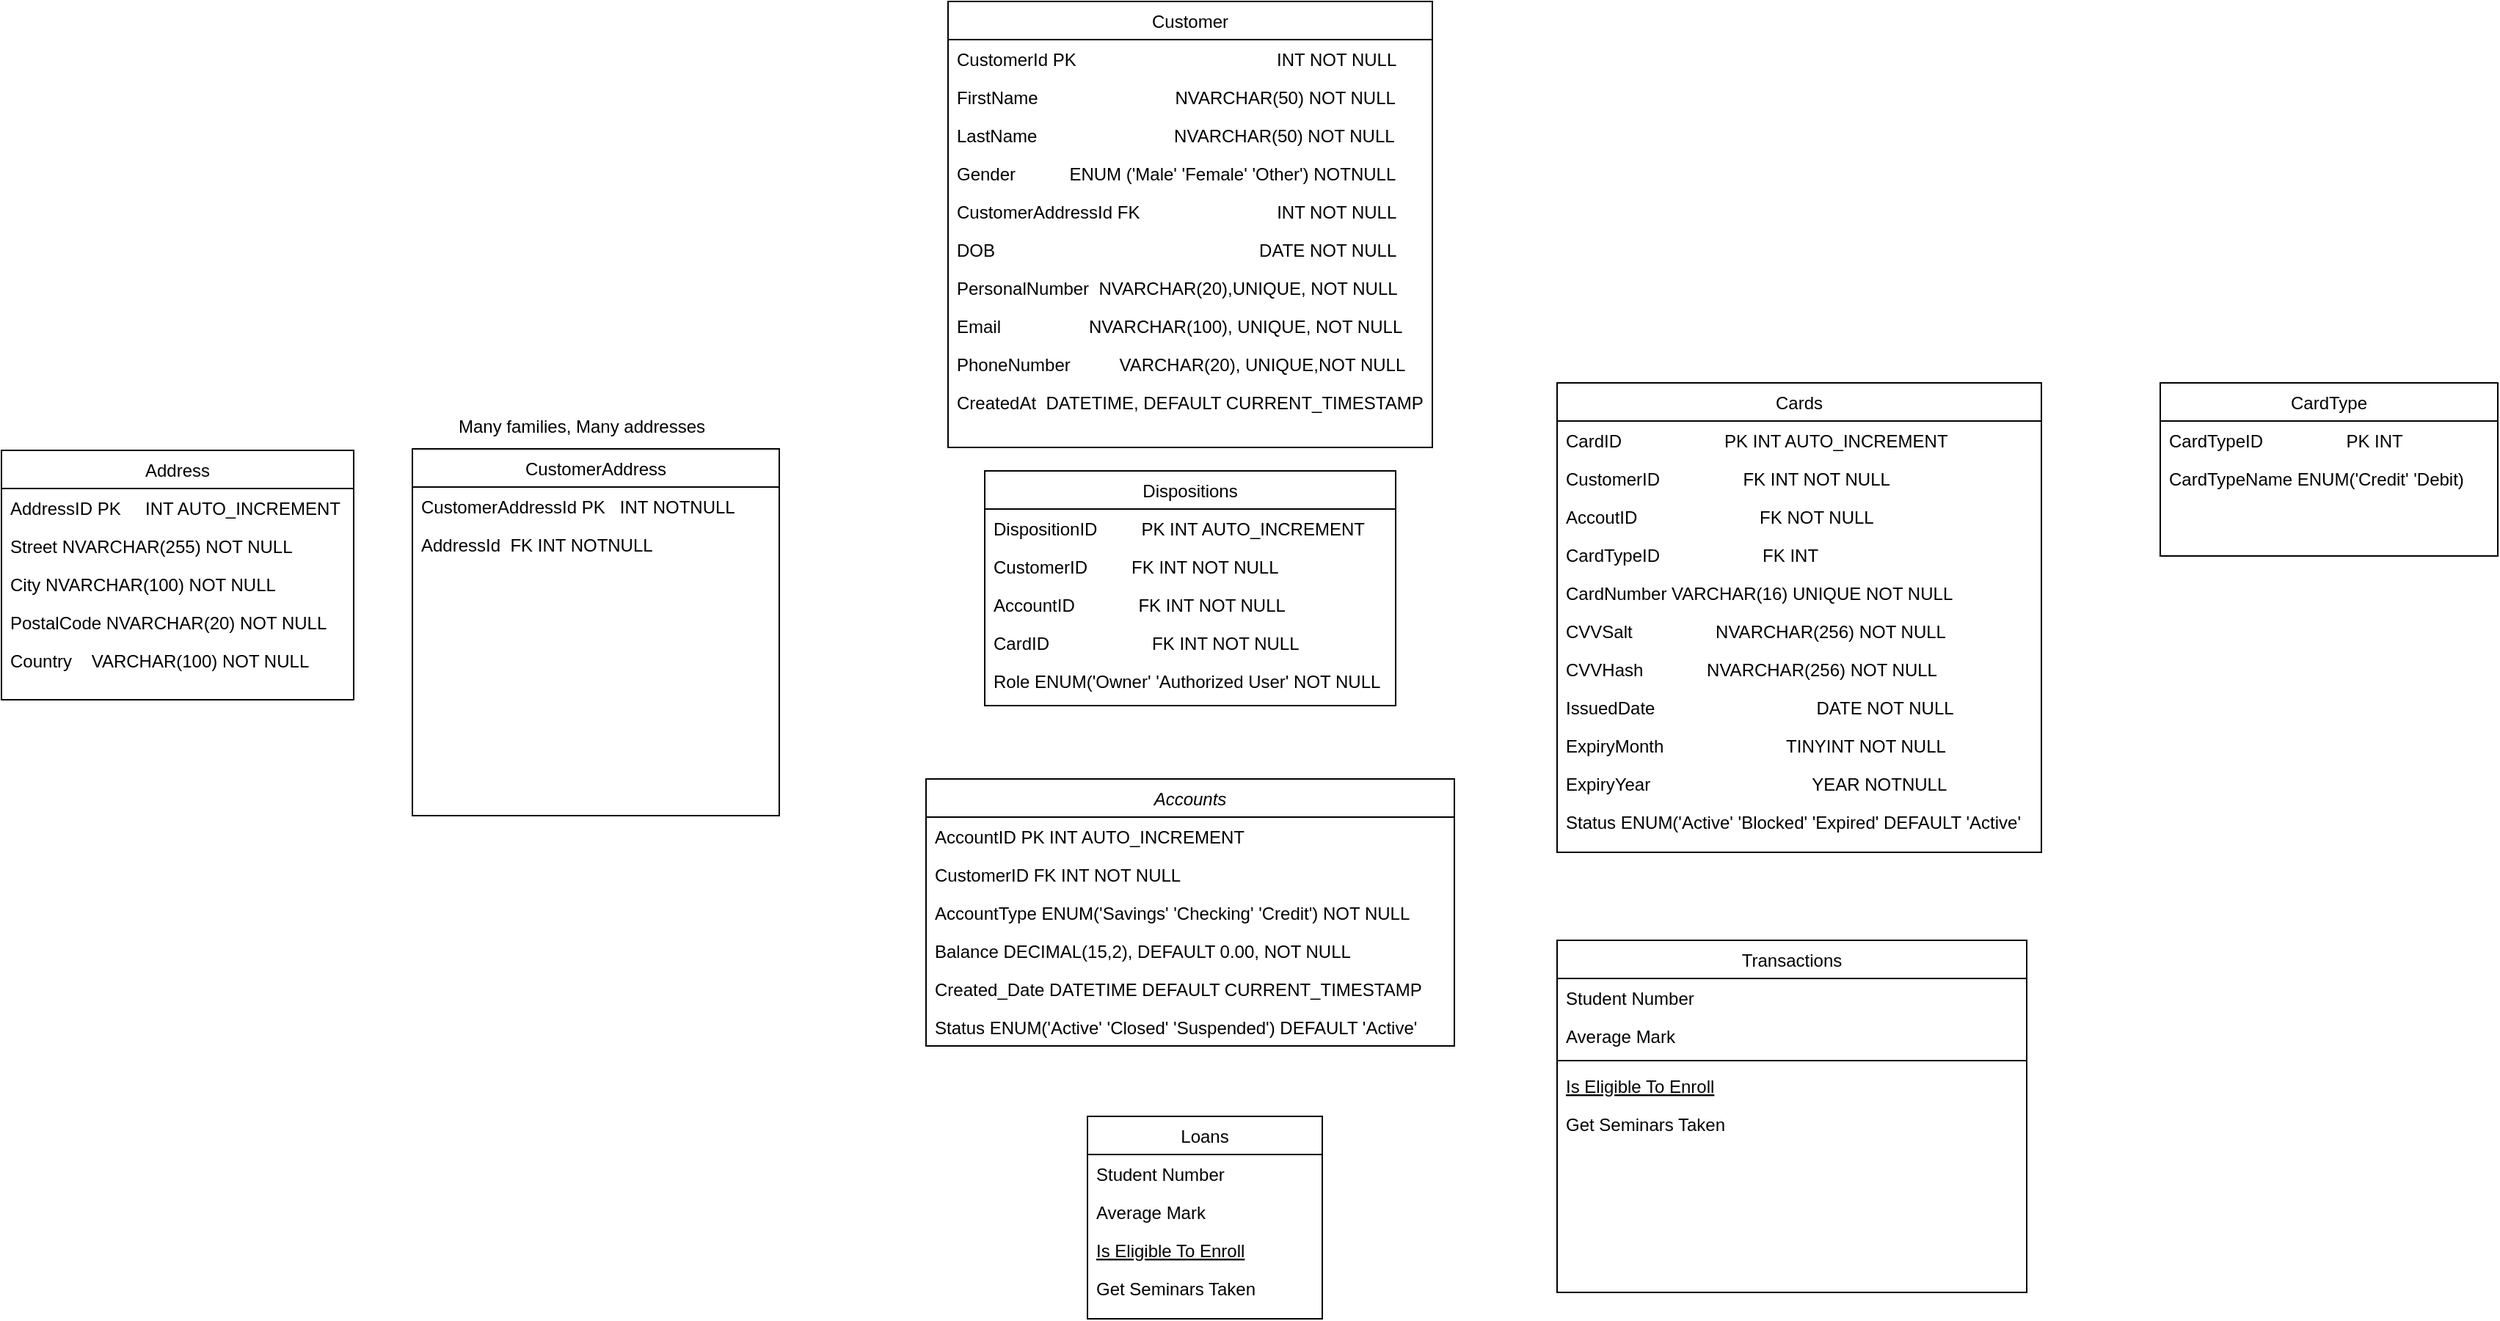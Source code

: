 <mxfile version="26.1.2">
  <diagram id="C5RBs43oDa-KdzZeNtuy" name="Page-1">
    <mxGraphModel dx="2901" dy="1098" grid="1" gridSize="10" guides="1" tooltips="1" connect="1" arrows="1" fold="1" page="1" pageScale="1" pageWidth="827" pageHeight="1169" math="0" shadow="0">
      <root>
        <mxCell id="WIyWlLk6GJQsqaUBKTNV-0" />
        <mxCell id="WIyWlLk6GJQsqaUBKTNV-1" parent="WIyWlLk6GJQsqaUBKTNV-0" />
        <mxCell id="zkfFHV4jXpPFQw0GAbJ--0" value="Accounts" style="swimlane;fontStyle=2;align=center;verticalAlign=top;childLayout=stackLayout;horizontal=1;startSize=26;horizontalStack=0;resizeParent=1;resizeLast=0;collapsible=1;marginBottom=0;rounded=0;shadow=0;strokeWidth=1;" parent="WIyWlLk6GJQsqaUBKTNV-1" vertex="1">
          <mxGeometry x="170" y="560" width="360" height="182" as="geometry">
            <mxRectangle x="230" y="140" width="160" height="26" as="alternateBounds" />
          </mxGeometry>
        </mxCell>
        <mxCell id="zkfFHV4jXpPFQw0GAbJ--1" value="AccountID PK INT AUTO_INCREMENT" style="text;align=left;verticalAlign=top;spacingLeft=4;spacingRight=4;overflow=hidden;rotatable=0;points=[[0,0.5],[1,0.5]];portConstraint=eastwest;" parent="zkfFHV4jXpPFQw0GAbJ--0" vertex="1">
          <mxGeometry y="26" width="360" height="26" as="geometry" />
        </mxCell>
        <mxCell id="zkfFHV4jXpPFQw0GAbJ--2" value="CustomerID FK INT NOT NULL" style="text;align=left;verticalAlign=top;spacingLeft=4;spacingRight=4;overflow=hidden;rotatable=0;points=[[0,0.5],[1,0.5]];portConstraint=eastwest;rounded=0;shadow=0;html=0;" parent="zkfFHV4jXpPFQw0GAbJ--0" vertex="1">
          <mxGeometry y="52" width="360" height="26" as="geometry" />
        </mxCell>
        <mxCell id="zkfFHV4jXpPFQw0GAbJ--3" value="AccountType ENUM(&#39;Savings&#39; &#39;Checking&#39; &#39;Credit&#39;) NOT NULL" style="text;align=left;verticalAlign=top;spacingLeft=4;spacingRight=4;overflow=hidden;rotatable=0;points=[[0,0.5],[1,0.5]];portConstraint=eastwest;rounded=0;shadow=0;html=0;" parent="zkfFHV4jXpPFQw0GAbJ--0" vertex="1">
          <mxGeometry y="78" width="360" height="26" as="geometry" />
        </mxCell>
        <mxCell id="L20FEdoM2WHnFdgIkrMi-24" value="Balance DECIMAL(15,2), DEFAULT 0.00, NOT NULL" style="text;align=left;verticalAlign=top;spacingLeft=4;spacingRight=4;overflow=hidden;rotatable=0;points=[[0,0.5],[1,0.5]];portConstraint=eastwest;rounded=0;shadow=0;html=0;" vertex="1" parent="zkfFHV4jXpPFQw0GAbJ--0">
          <mxGeometry y="104" width="360" height="26" as="geometry" />
        </mxCell>
        <mxCell id="L20FEdoM2WHnFdgIkrMi-25" value="Created_Date DATETIME DEFAULT CURRENT_TIMESTAMP" style="text;align=left;verticalAlign=top;spacingLeft=4;spacingRight=4;overflow=hidden;rotatable=0;points=[[0,0.5],[1,0.5]];portConstraint=eastwest;rounded=0;shadow=0;html=0;" vertex="1" parent="zkfFHV4jXpPFQw0GAbJ--0">
          <mxGeometry y="130" width="360" height="26" as="geometry" />
        </mxCell>
        <mxCell id="L20FEdoM2WHnFdgIkrMi-26" value="Status ENUM(&#39;Active&#39; &#39;Closed&#39; &#39;Suspended&#39;) DEFAULT &#39;Active&#39;" style="text;align=left;verticalAlign=top;spacingLeft=4;spacingRight=4;overflow=hidden;rotatable=0;points=[[0,0.5],[1,0.5]];portConstraint=eastwest;rounded=0;shadow=0;html=0;" vertex="1" parent="zkfFHV4jXpPFQw0GAbJ--0">
          <mxGeometry y="156" width="360" height="26" as="geometry" />
        </mxCell>
        <mxCell id="zkfFHV4jXpPFQw0GAbJ--6" value="Customer" style="swimlane;fontStyle=0;align=center;verticalAlign=top;childLayout=stackLayout;horizontal=1;startSize=26;horizontalStack=0;resizeParent=1;resizeLast=0;collapsible=1;marginBottom=0;rounded=0;shadow=0;strokeWidth=1;" parent="WIyWlLk6GJQsqaUBKTNV-1" vertex="1">
          <mxGeometry x="185" y="30" width="330" height="304" as="geometry">
            <mxRectangle x="130" y="380" width="160" height="26" as="alternateBounds" />
          </mxGeometry>
        </mxCell>
        <mxCell id="zkfFHV4jXpPFQw0GAbJ--11" value="CustomerId PK                                         INT NOT NULL" style="text;align=left;verticalAlign=top;spacingLeft=4;spacingRight=4;overflow=hidden;rotatable=0;points=[[0,0.5],[1,0.5]];portConstraint=eastwest;" parent="zkfFHV4jXpPFQw0GAbJ--6" vertex="1">
          <mxGeometry y="26" width="330" height="26" as="geometry" />
        </mxCell>
        <mxCell id="L20FEdoM2WHnFdgIkrMi-0" value="FirstName                            NVARCHAR(50) NOT NULL" style="text;align=left;verticalAlign=top;spacingLeft=4;spacingRight=4;overflow=hidden;rotatable=0;points=[[0,0.5],[1,0.5]];portConstraint=eastwest;" vertex="1" parent="zkfFHV4jXpPFQw0GAbJ--6">
          <mxGeometry y="52" width="330" height="26" as="geometry" />
        </mxCell>
        <mxCell id="L20FEdoM2WHnFdgIkrMi-1" value="LastName                            NVARCHAR(50) NOT NULL" style="text;align=left;verticalAlign=top;spacingLeft=4;spacingRight=4;overflow=hidden;rotatable=0;points=[[0,0.5],[1,0.5]];portConstraint=eastwest;" vertex="1" parent="zkfFHV4jXpPFQw0GAbJ--6">
          <mxGeometry y="78" width="330" height="26" as="geometry" />
        </mxCell>
        <mxCell id="L20FEdoM2WHnFdgIkrMi-2" value="Gender           ENUM (&#39;Male&#39; &#39;Female&#39; &#39;Other&#39;) NOTNULL" style="text;align=left;verticalAlign=top;spacingLeft=4;spacingRight=4;overflow=hidden;rotatable=0;points=[[0,0.5],[1,0.5]];portConstraint=eastwest;" vertex="1" parent="zkfFHV4jXpPFQw0GAbJ--6">
          <mxGeometry y="104" width="330" height="26" as="geometry" />
        </mxCell>
        <mxCell id="L20FEdoM2WHnFdgIkrMi-3" value="CustomerAddressId FK                            INT NOT NULL" style="text;align=left;verticalAlign=top;spacingLeft=4;spacingRight=4;overflow=hidden;rotatable=0;points=[[0,0.5],[1,0.5]];portConstraint=eastwest;" vertex="1" parent="zkfFHV4jXpPFQw0GAbJ--6">
          <mxGeometry y="130" width="330" height="26" as="geometry" />
        </mxCell>
        <mxCell id="L20FEdoM2WHnFdgIkrMi-10" value="DOB                                                      DATE NOT NULL" style="text;align=left;verticalAlign=top;spacingLeft=4;spacingRight=4;overflow=hidden;rotatable=0;points=[[0,0.5],[1,0.5]];portConstraint=eastwest;" vertex="1" parent="zkfFHV4jXpPFQw0GAbJ--6">
          <mxGeometry y="156" width="330" height="26" as="geometry" />
        </mxCell>
        <mxCell id="L20FEdoM2WHnFdgIkrMi-11" value="PersonalNumber  NVARCHAR(20),UNIQUE, NOT NULL" style="text;align=left;verticalAlign=top;spacingLeft=4;spacingRight=4;overflow=hidden;rotatable=0;points=[[0,0.5],[1,0.5]];portConstraint=eastwest;" vertex="1" parent="zkfFHV4jXpPFQw0GAbJ--6">
          <mxGeometry y="182" width="330" height="26" as="geometry" />
        </mxCell>
        <mxCell id="L20FEdoM2WHnFdgIkrMi-12" value="Email                  NVARCHAR(100), UNIQUE, NOT NULL" style="text;align=left;verticalAlign=top;spacingLeft=4;spacingRight=4;overflow=hidden;rotatable=0;points=[[0,0.5],[1,0.5]];portConstraint=eastwest;" vertex="1" parent="zkfFHV4jXpPFQw0GAbJ--6">
          <mxGeometry y="208" width="330" height="26" as="geometry" />
        </mxCell>
        <mxCell id="L20FEdoM2WHnFdgIkrMi-13" value="PhoneNumber          VARCHAR(20), UNIQUE,NOT NULL" style="text;align=left;verticalAlign=top;spacingLeft=4;spacingRight=4;overflow=hidden;rotatable=0;points=[[0,0.5],[1,0.5]];portConstraint=eastwest;" vertex="1" parent="zkfFHV4jXpPFQw0GAbJ--6">
          <mxGeometry y="234" width="330" height="26" as="geometry" />
        </mxCell>
        <mxCell id="L20FEdoM2WHnFdgIkrMi-14" value="CreatedAt  DATETIME, DEFAULT CURRENT_TIMESTAMP" style="text;align=left;verticalAlign=top;spacingLeft=4;spacingRight=4;overflow=hidden;rotatable=0;points=[[0,0.5],[1,0.5]];portConstraint=eastwest;" vertex="1" parent="zkfFHV4jXpPFQw0GAbJ--6">
          <mxGeometry y="260" width="330" height="26" as="geometry" />
        </mxCell>
        <mxCell id="zkfFHV4jXpPFQw0GAbJ--17" value="Cards" style="swimlane;fontStyle=0;align=center;verticalAlign=top;childLayout=stackLayout;horizontal=1;startSize=26;horizontalStack=0;resizeParent=1;resizeLast=0;collapsible=1;marginBottom=0;rounded=0;shadow=0;strokeWidth=1;" parent="WIyWlLk6GJQsqaUBKTNV-1" vertex="1">
          <mxGeometry x="600" y="290" width="330" height="320" as="geometry">
            <mxRectangle x="550" y="140" width="160" height="26" as="alternateBounds" />
          </mxGeometry>
        </mxCell>
        <mxCell id="zkfFHV4jXpPFQw0GAbJ--25" value="CardID                     PK INT AUTO_INCREMENT" style="text;align=left;verticalAlign=top;spacingLeft=4;spacingRight=4;overflow=hidden;rotatable=0;points=[[0,0.5],[1,0.5]];portConstraint=eastwest;" parent="zkfFHV4jXpPFQw0GAbJ--17" vertex="1">
          <mxGeometry y="26" width="330" height="26" as="geometry" />
        </mxCell>
        <mxCell id="L20FEdoM2WHnFdgIkrMi-30" value="CustomerID                 FK INT NOT NULL" style="text;align=left;verticalAlign=top;spacingLeft=4;spacingRight=4;overflow=hidden;rotatable=0;points=[[0,0.5],[1,0.5]];portConstraint=eastwest;" vertex="1" parent="zkfFHV4jXpPFQw0GAbJ--17">
          <mxGeometry y="52" width="330" height="26" as="geometry" />
        </mxCell>
        <mxCell id="L20FEdoM2WHnFdgIkrMi-31" value="AccoutID                         FK NOT NULL" style="text;align=left;verticalAlign=top;spacingLeft=4;spacingRight=4;overflow=hidden;rotatable=0;points=[[0,0.5],[1,0.5]];portConstraint=eastwest;" vertex="1" parent="zkfFHV4jXpPFQw0GAbJ--17">
          <mxGeometry y="78" width="330" height="26" as="geometry" />
        </mxCell>
        <mxCell id="L20FEdoM2WHnFdgIkrMi-32" value="CardTypeID                     FK INT" style="text;align=left;verticalAlign=top;spacingLeft=4;spacingRight=4;overflow=hidden;rotatable=0;points=[[0,0.5],[1,0.5]];portConstraint=eastwest;" vertex="1" parent="zkfFHV4jXpPFQw0GAbJ--17">
          <mxGeometry y="104" width="330" height="26" as="geometry" />
        </mxCell>
        <mxCell id="L20FEdoM2WHnFdgIkrMi-33" value="CardNumber VARCHAR(16) UNIQUE NOT NULL" style="text;align=left;verticalAlign=top;spacingLeft=4;spacingRight=4;overflow=hidden;rotatable=0;points=[[0,0.5],[1,0.5]];portConstraint=eastwest;" vertex="1" parent="zkfFHV4jXpPFQw0GAbJ--17">
          <mxGeometry y="130" width="330" height="26" as="geometry" />
        </mxCell>
        <mxCell id="L20FEdoM2WHnFdgIkrMi-35" value="CVVSalt                 NVARCHAR(256) NOT NULL" style="text;align=left;verticalAlign=top;spacingLeft=4;spacingRight=4;overflow=hidden;rotatable=0;points=[[0,0.5],[1,0.5]];portConstraint=eastwest;" vertex="1" parent="zkfFHV4jXpPFQw0GAbJ--17">
          <mxGeometry y="156" width="330" height="26" as="geometry" />
        </mxCell>
        <mxCell id="L20FEdoM2WHnFdgIkrMi-47" value="CVVHash             NVARCHAR(256) NOT NULL" style="text;align=left;verticalAlign=top;spacingLeft=4;spacingRight=4;overflow=hidden;rotatable=0;points=[[0,0.5],[1,0.5]];portConstraint=eastwest;" vertex="1" parent="zkfFHV4jXpPFQw0GAbJ--17">
          <mxGeometry y="182" width="330" height="26" as="geometry" />
        </mxCell>
        <mxCell id="L20FEdoM2WHnFdgIkrMi-48" value="IssuedDate                                 DATE NOT NULL" style="text;align=left;verticalAlign=top;spacingLeft=4;spacingRight=4;overflow=hidden;rotatable=0;points=[[0,0.5],[1,0.5]];portConstraint=eastwest;" vertex="1" parent="zkfFHV4jXpPFQw0GAbJ--17">
          <mxGeometry y="208" width="330" height="26" as="geometry" />
        </mxCell>
        <mxCell id="L20FEdoM2WHnFdgIkrMi-49" value="ExpiryMonth                         TINYINT NOT NULL" style="text;align=left;verticalAlign=top;spacingLeft=4;spacingRight=4;overflow=hidden;rotatable=0;points=[[0,0.5],[1,0.5]];portConstraint=eastwest;" vertex="1" parent="zkfFHV4jXpPFQw0GAbJ--17">
          <mxGeometry y="234" width="330" height="26" as="geometry" />
        </mxCell>
        <mxCell id="L20FEdoM2WHnFdgIkrMi-50" value="ExpiryYear                                 YEAR NOTNULL" style="text;align=left;verticalAlign=top;spacingLeft=4;spacingRight=4;overflow=hidden;rotatable=0;points=[[0,0.5],[1,0.5]];portConstraint=eastwest;" vertex="1" parent="zkfFHV4jXpPFQw0GAbJ--17">
          <mxGeometry y="260" width="330" height="26" as="geometry" />
        </mxCell>
        <mxCell id="L20FEdoM2WHnFdgIkrMi-51" value="Status ENUM(&#39;Active&#39; &#39;Blocked&#39; &#39;Expired&#39; DEFAULT &#39;Active&#39;" style="text;align=left;verticalAlign=top;spacingLeft=4;spacingRight=4;overflow=hidden;rotatable=0;points=[[0,0.5],[1,0.5]];portConstraint=eastwest;" vertex="1" parent="zkfFHV4jXpPFQw0GAbJ--17">
          <mxGeometry y="286" width="330" height="26" as="geometry" />
        </mxCell>
        <mxCell id="mlE2L32ze8zpau-qUBDH-3" value="Address" style="swimlane;fontStyle=0;align=center;verticalAlign=top;childLayout=stackLayout;horizontal=1;startSize=26;horizontalStack=0;resizeParent=1;resizeLast=0;collapsible=1;marginBottom=0;rounded=0;shadow=0;strokeWidth=1;" parent="WIyWlLk6GJQsqaUBKTNV-1" vertex="1">
          <mxGeometry x="-460" y="336" width="240" height="170" as="geometry">
            <mxRectangle x="340" y="380" width="170" height="26" as="alternateBounds" />
          </mxGeometry>
        </mxCell>
        <mxCell id="mlE2L32ze8zpau-qUBDH-4" value="AddressID PK     INT AUTO_INCREMENT" style="text;align=left;verticalAlign=top;spacingLeft=4;spacingRight=4;overflow=hidden;rotatable=0;points=[[0,0.5],[1,0.5]];portConstraint=eastwest;" parent="mlE2L32ze8zpau-qUBDH-3" vertex="1">
          <mxGeometry y="26" width="240" height="26" as="geometry" />
        </mxCell>
        <mxCell id="L20FEdoM2WHnFdgIkrMi-16" value="Street NVARCHAR(255) NOT NULL" style="text;align=left;verticalAlign=top;spacingLeft=4;spacingRight=4;overflow=hidden;rotatable=0;points=[[0,0.5],[1,0.5]];portConstraint=eastwest;" vertex="1" parent="mlE2L32ze8zpau-qUBDH-3">
          <mxGeometry y="52" width="240" height="26" as="geometry" />
        </mxCell>
        <mxCell id="L20FEdoM2WHnFdgIkrMi-17" value="City NVARCHAR(100) NOT NULL" style="text;align=left;verticalAlign=top;spacingLeft=4;spacingRight=4;overflow=hidden;rotatable=0;points=[[0,0.5],[1,0.5]];portConstraint=eastwest;" vertex="1" parent="mlE2L32ze8zpau-qUBDH-3">
          <mxGeometry y="78" width="240" height="26" as="geometry" />
        </mxCell>
        <mxCell id="L20FEdoM2WHnFdgIkrMi-18" value="PostalCode NVARCHAR(20) NOT NULL" style="text;align=left;verticalAlign=top;spacingLeft=4;spacingRight=4;overflow=hidden;rotatable=0;points=[[0,0.5],[1,0.5]];portConstraint=eastwest;" vertex="1" parent="mlE2L32ze8zpau-qUBDH-3">
          <mxGeometry y="104" width="240" height="26" as="geometry" />
        </mxCell>
        <mxCell id="L20FEdoM2WHnFdgIkrMi-19" value="Country    VARCHAR(100) NOT NULL&#xa;" style="text;align=left;verticalAlign=top;spacingLeft=4;spacingRight=4;overflow=hidden;rotatable=0;points=[[0,0.5],[1,0.5]];portConstraint=eastwest;" vertex="1" parent="mlE2L32ze8zpau-qUBDH-3">
          <mxGeometry y="130" width="240" height="26" as="geometry" />
        </mxCell>
        <mxCell id="mlE2L32ze8zpau-qUBDH-6" value="CardType" style="swimlane;fontStyle=0;align=center;verticalAlign=top;childLayout=stackLayout;horizontal=1;startSize=26;horizontalStack=0;resizeParent=1;resizeLast=0;collapsible=1;marginBottom=0;rounded=0;shadow=0;strokeWidth=1;" parent="WIyWlLk6GJQsqaUBKTNV-1" vertex="1">
          <mxGeometry x="1011" y="290" width="230" height="118" as="geometry">
            <mxRectangle x="550" y="140" width="160" height="26" as="alternateBounds" />
          </mxGeometry>
        </mxCell>
        <mxCell id="L20FEdoM2WHnFdgIkrMi-45" value="CardTypeID                 PK INT" style="text;align=left;verticalAlign=top;spacingLeft=4;spacingRight=4;overflow=hidden;rotatable=0;points=[[0,0.5],[1,0.5]];portConstraint=eastwest;" vertex="1" parent="mlE2L32ze8zpau-qUBDH-6">
          <mxGeometry y="26" width="230" height="26" as="geometry" />
        </mxCell>
        <mxCell id="L20FEdoM2WHnFdgIkrMi-46" value="CardTypeName ENUM(&#39;Credit&#39; &#39;Debit)" style="text;align=left;verticalAlign=top;spacingLeft=4;spacingRight=4;overflow=hidden;rotatable=0;points=[[0,0.5],[1,0.5]];portConstraint=eastwest;" vertex="1" parent="mlE2L32ze8zpau-qUBDH-6">
          <mxGeometry y="52" width="230" height="26" as="geometry" />
        </mxCell>
        <mxCell id="mlE2L32ze8zpau-qUBDH-15" value="Transactions" style="swimlane;fontStyle=0;align=center;verticalAlign=top;childLayout=stackLayout;horizontal=1;startSize=26;horizontalStack=0;resizeParent=1;resizeLast=0;collapsible=1;marginBottom=0;rounded=0;shadow=0;strokeWidth=1;" parent="WIyWlLk6GJQsqaUBKTNV-1" vertex="1">
          <mxGeometry x="600" y="670" width="320" height="240" as="geometry">
            <mxRectangle x="130" y="380" width="160" height="26" as="alternateBounds" />
          </mxGeometry>
        </mxCell>
        <mxCell id="mlE2L32ze8zpau-qUBDH-16" value="Student Number" style="text;align=left;verticalAlign=top;spacingLeft=4;spacingRight=4;overflow=hidden;rotatable=0;points=[[0,0.5],[1,0.5]];portConstraint=eastwest;" parent="mlE2L32ze8zpau-qUBDH-15" vertex="1">
          <mxGeometry y="26" width="320" height="26" as="geometry" />
        </mxCell>
        <mxCell id="mlE2L32ze8zpau-qUBDH-17" value="Average Mark" style="text;align=left;verticalAlign=top;spacingLeft=4;spacingRight=4;overflow=hidden;rotatable=0;points=[[0,0.5],[1,0.5]];portConstraint=eastwest;rounded=0;shadow=0;html=0;" parent="mlE2L32ze8zpau-qUBDH-15" vertex="1">
          <mxGeometry y="52" width="320" height="26" as="geometry" />
        </mxCell>
        <mxCell id="mlE2L32ze8zpau-qUBDH-18" value="" style="line;html=1;strokeWidth=1;align=left;verticalAlign=middle;spacingTop=-1;spacingLeft=3;spacingRight=3;rotatable=0;labelPosition=right;points=[];portConstraint=eastwest;" parent="mlE2L32ze8zpau-qUBDH-15" vertex="1">
          <mxGeometry y="78" width="320" height="8" as="geometry" />
        </mxCell>
        <mxCell id="mlE2L32ze8zpau-qUBDH-19" value="Is Eligible To Enroll" style="text;align=left;verticalAlign=top;spacingLeft=4;spacingRight=4;overflow=hidden;rotatable=0;points=[[0,0.5],[1,0.5]];portConstraint=eastwest;fontStyle=4" parent="mlE2L32ze8zpau-qUBDH-15" vertex="1">
          <mxGeometry y="86" width="320" height="26" as="geometry" />
        </mxCell>
        <mxCell id="mlE2L32ze8zpau-qUBDH-20" value="Get Seminars Taken" style="text;align=left;verticalAlign=top;spacingLeft=4;spacingRight=4;overflow=hidden;rotatable=0;points=[[0,0.5],[1,0.5]];portConstraint=eastwest;" parent="mlE2L32ze8zpau-qUBDH-15" vertex="1">
          <mxGeometry y="112" width="320" height="26" as="geometry" />
        </mxCell>
        <mxCell id="mlE2L32ze8zpau-qUBDH-21" value="Loans" style="swimlane;fontStyle=0;align=center;verticalAlign=top;childLayout=stackLayout;horizontal=1;startSize=26;horizontalStack=0;resizeParent=1;resizeLast=0;collapsible=1;marginBottom=0;rounded=0;shadow=0;strokeWidth=1;" parent="WIyWlLk6GJQsqaUBKTNV-1" vertex="1">
          <mxGeometry x="280" y="790" width="160" height="138" as="geometry">
            <mxRectangle x="130" y="380" width="160" height="26" as="alternateBounds" />
          </mxGeometry>
        </mxCell>
        <mxCell id="mlE2L32ze8zpau-qUBDH-22" value="Student Number" style="text;align=left;verticalAlign=top;spacingLeft=4;spacingRight=4;overflow=hidden;rotatable=0;points=[[0,0.5],[1,0.5]];portConstraint=eastwest;" parent="mlE2L32ze8zpau-qUBDH-21" vertex="1">
          <mxGeometry y="26" width="160" height="26" as="geometry" />
        </mxCell>
        <mxCell id="mlE2L32ze8zpau-qUBDH-23" value="Average Mark" style="text;align=left;verticalAlign=top;spacingLeft=4;spacingRight=4;overflow=hidden;rotatable=0;points=[[0,0.5],[1,0.5]];portConstraint=eastwest;rounded=0;shadow=0;html=0;" parent="mlE2L32ze8zpau-qUBDH-21" vertex="1">
          <mxGeometry y="52" width="160" height="26" as="geometry" />
        </mxCell>
        <mxCell id="mlE2L32ze8zpau-qUBDH-25" value="Is Eligible To Enroll" style="text;align=left;verticalAlign=top;spacingLeft=4;spacingRight=4;overflow=hidden;rotatable=0;points=[[0,0.5],[1,0.5]];portConstraint=eastwest;fontStyle=4" parent="mlE2L32ze8zpau-qUBDH-21" vertex="1">
          <mxGeometry y="78" width="160" height="26" as="geometry" />
        </mxCell>
        <mxCell id="mlE2L32ze8zpau-qUBDH-26" value="Get Seminars Taken" style="text;align=left;verticalAlign=top;spacingLeft=4;spacingRight=4;overflow=hidden;rotatable=0;points=[[0,0.5],[1,0.5]];portConstraint=eastwest;" parent="mlE2L32ze8zpau-qUBDH-21" vertex="1">
          <mxGeometry y="104" width="160" height="26" as="geometry" />
        </mxCell>
        <mxCell id="L20FEdoM2WHnFdgIkrMi-4" value="CustomerAddress" style="swimlane;fontStyle=0;align=center;verticalAlign=top;childLayout=stackLayout;horizontal=1;startSize=26;horizontalStack=0;resizeParent=1;resizeLast=0;collapsible=1;marginBottom=0;rounded=0;shadow=0;strokeWidth=1;" vertex="1" parent="WIyWlLk6GJQsqaUBKTNV-1">
          <mxGeometry x="-180" y="335" width="250" height="250" as="geometry">
            <mxRectangle x="340" y="380" width="170" height="26" as="alternateBounds" />
          </mxGeometry>
        </mxCell>
        <mxCell id="L20FEdoM2WHnFdgIkrMi-5" value="CustomerAddressId PK   INT NOTNULL" style="text;align=left;verticalAlign=top;spacingLeft=4;spacingRight=4;overflow=hidden;rotatable=0;points=[[0,0.5],[1,0.5]];portConstraint=eastwest;" vertex="1" parent="L20FEdoM2WHnFdgIkrMi-4">
          <mxGeometry y="26" width="250" height="26" as="geometry" />
        </mxCell>
        <mxCell id="L20FEdoM2WHnFdgIkrMi-6" value="AddressId  FK INT NOTNULL" style="text;align=left;verticalAlign=top;spacingLeft=4;spacingRight=4;overflow=hidden;rotatable=0;points=[[0,0.5],[1,0.5]];portConstraint=eastwest;" vertex="1" parent="L20FEdoM2WHnFdgIkrMi-4">
          <mxGeometry y="52" width="250" height="26" as="geometry" />
        </mxCell>
        <mxCell id="L20FEdoM2WHnFdgIkrMi-9" value="Many families, Many addresses" style="text;html=1;align=center;verticalAlign=middle;resizable=0;points=[];autosize=1;strokeColor=none;fillColor=none;" vertex="1" parent="WIyWlLk6GJQsqaUBKTNV-1">
          <mxGeometry x="-160" y="305" width="190" height="30" as="geometry" />
        </mxCell>
        <mxCell id="L20FEdoM2WHnFdgIkrMi-52" value="Dispositions" style="swimlane;fontStyle=0;align=center;verticalAlign=top;childLayout=stackLayout;horizontal=1;startSize=26;horizontalStack=0;resizeParent=1;resizeLast=0;collapsible=1;marginBottom=0;rounded=0;shadow=0;strokeWidth=1;" vertex="1" parent="WIyWlLk6GJQsqaUBKTNV-1">
          <mxGeometry x="210" y="350" width="280" height="160" as="geometry">
            <mxRectangle x="130" y="380" width="160" height="26" as="alternateBounds" />
          </mxGeometry>
        </mxCell>
        <mxCell id="L20FEdoM2WHnFdgIkrMi-53" value="DispositionID         PK INT AUTO_INCREMENT" style="text;align=left;verticalAlign=top;spacingLeft=4;spacingRight=4;overflow=hidden;rotatable=0;points=[[0,0.5],[1,0.5]];portConstraint=eastwest;" vertex="1" parent="L20FEdoM2WHnFdgIkrMi-52">
          <mxGeometry y="26" width="280" height="26" as="geometry" />
        </mxCell>
        <mxCell id="L20FEdoM2WHnFdgIkrMi-54" value="CustomerID         FK INT NOT NULL" style="text;align=left;verticalAlign=top;spacingLeft=4;spacingRight=4;overflow=hidden;rotatable=0;points=[[0,0.5],[1,0.5]];portConstraint=eastwest;rounded=0;shadow=0;html=0;" vertex="1" parent="L20FEdoM2WHnFdgIkrMi-52">
          <mxGeometry y="52" width="280" height="26" as="geometry" />
        </mxCell>
        <mxCell id="L20FEdoM2WHnFdgIkrMi-57" value="AccountID             FK INT NOT NULL" style="text;align=left;verticalAlign=top;spacingLeft=4;spacingRight=4;overflow=hidden;rotatable=0;points=[[0,0.5],[1,0.5]];portConstraint=eastwest;" vertex="1" parent="L20FEdoM2WHnFdgIkrMi-52">
          <mxGeometry y="78" width="280" height="26" as="geometry" />
        </mxCell>
        <mxCell id="L20FEdoM2WHnFdgIkrMi-64" value="CardID                     FK INT NOT NULL" style="text;align=left;verticalAlign=top;spacingLeft=4;spacingRight=4;overflow=hidden;rotatable=0;points=[[0,0.5],[1,0.5]];portConstraint=eastwest;" vertex="1" parent="L20FEdoM2WHnFdgIkrMi-52">
          <mxGeometry y="104" width="280" height="26" as="geometry" />
        </mxCell>
        <mxCell id="L20FEdoM2WHnFdgIkrMi-65" value="Role ENUM(&#39;Owner&#39; &#39;Authorized User&#39; NOT NULL&#xa;" style="text;align=left;verticalAlign=top;spacingLeft=4;spacingRight=4;overflow=hidden;rotatable=0;points=[[0,0.5],[1,0.5]];portConstraint=eastwest;" vertex="1" parent="L20FEdoM2WHnFdgIkrMi-52">
          <mxGeometry y="130" width="280" height="26" as="geometry" />
        </mxCell>
      </root>
    </mxGraphModel>
  </diagram>
</mxfile>

